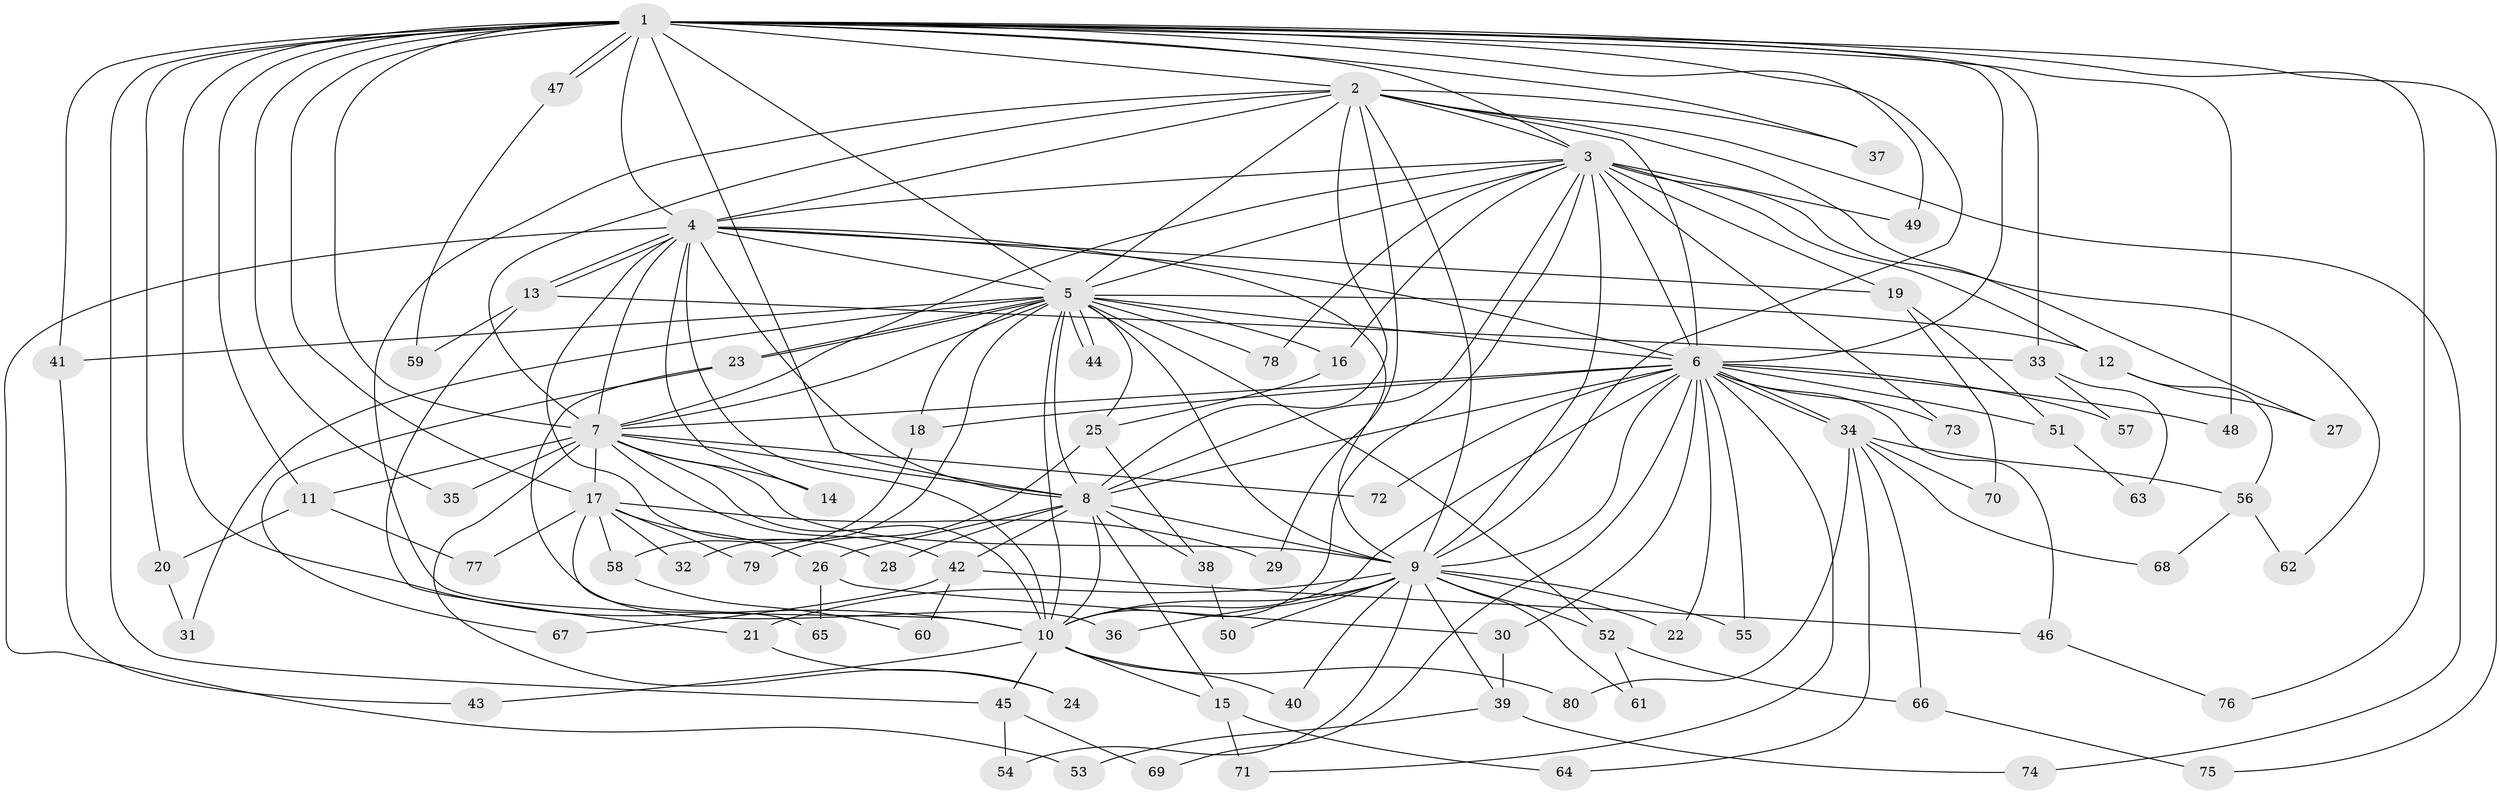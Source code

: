 // coarse degree distribution, {19: 0.041666666666666664, 21: 0.020833333333333332, 12: 0.020833333333333332, 1: 0.0625, 3: 0.16666666666666666, 4: 0.0625, 2: 0.5625, 6: 0.020833333333333332, 5: 0.020833333333333332, 9: 0.020833333333333332}
// Generated by graph-tools (version 1.1) at 2025/48/03/04/25 21:48:20]
// undirected, 80 vertices, 185 edges
graph export_dot {
graph [start="1"]
  node [color=gray90,style=filled];
  1;
  2;
  3;
  4;
  5;
  6;
  7;
  8;
  9;
  10;
  11;
  12;
  13;
  14;
  15;
  16;
  17;
  18;
  19;
  20;
  21;
  22;
  23;
  24;
  25;
  26;
  27;
  28;
  29;
  30;
  31;
  32;
  33;
  34;
  35;
  36;
  37;
  38;
  39;
  40;
  41;
  42;
  43;
  44;
  45;
  46;
  47;
  48;
  49;
  50;
  51;
  52;
  53;
  54;
  55;
  56;
  57;
  58;
  59;
  60;
  61;
  62;
  63;
  64;
  65;
  66;
  67;
  68;
  69;
  70;
  71;
  72;
  73;
  74;
  75;
  76;
  77;
  78;
  79;
  80;
  1 -- 2;
  1 -- 3;
  1 -- 4;
  1 -- 5;
  1 -- 6;
  1 -- 7;
  1 -- 8;
  1 -- 9;
  1 -- 10;
  1 -- 11;
  1 -- 17;
  1 -- 20;
  1 -- 33;
  1 -- 35;
  1 -- 37;
  1 -- 41;
  1 -- 45;
  1 -- 47;
  1 -- 47;
  1 -- 48;
  1 -- 49;
  1 -- 75;
  1 -- 76;
  2 -- 3;
  2 -- 4;
  2 -- 5;
  2 -- 6;
  2 -- 7;
  2 -- 8;
  2 -- 9;
  2 -- 10;
  2 -- 27;
  2 -- 29;
  2 -- 37;
  2 -- 74;
  3 -- 4;
  3 -- 5;
  3 -- 6;
  3 -- 7;
  3 -- 8;
  3 -- 9;
  3 -- 10;
  3 -- 12;
  3 -- 16;
  3 -- 19;
  3 -- 49;
  3 -- 62;
  3 -- 73;
  3 -- 78;
  4 -- 5;
  4 -- 6;
  4 -- 7;
  4 -- 8;
  4 -- 9;
  4 -- 10;
  4 -- 13;
  4 -- 13;
  4 -- 14;
  4 -- 19;
  4 -- 28;
  4 -- 53;
  5 -- 6;
  5 -- 7;
  5 -- 8;
  5 -- 9;
  5 -- 10;
  5 -- 12;
  5 -- 16;
  5 -- 18;
  5 -- 23;
  5 -- 23;
  5 -- 25;
  5 -- 31;
  5 -- 32;
  5 -- 41;
  5 -- 44;
  5 -- 44;
  5 -- 52;
  5 -- 78;
  6 -- 7;
  6 -- 8;
  6 -- 9;
  6 -- 10;
  6 -- 18;
  6 -- 22;
  6 -- 30;
  6 -- 34;
  6 -- 34;
  6 -- 46;
  6 -- 48;
  6 -- 51;
  6 -- 55;
  6 -- 57;
  6 -- 69;
  6 -- 71;
  6 -- 72;
  6 -- 73;
  7 -- 8;
  7 -- 9;
  7 -- 10;
  7 -- 11;
  7 -- 14;
  7 -- 17;
  7 -- 24;
  7 -- 35;
  7 -- 42;
  7 -- 72;
  8 -- 9;
  8 -- 10;
  8 -- 15;
  8 -- 26;
  8 -- 28;
  8 -- 38;
  8 -- 42;
  9 -- 10;
  9 -- 21;
  9 -- 22;
  9 -- 36;
  9 -- 39;
  9 -- 40;
  9 -- 50;
  9 -- 52;
  9 -- 54;
  9 -- 55;
  9 -- 61;
  10 -- 15;
  10 -- 40;
  10 -- 43;
  10 -- 45;
  10 -- 80;
  11 -- 20;
  11 -- 77;
  12 -- 27;
  12 -- 56;
  13 -- 21;
  13 -- 33;
  13 -- 59;
  15 -- 64;
  15 -- 71;
  16 -- 25;
  17 -- 26;
  17 -- 29;
  17 -- 32;
  17 -- 58;
  17 -- 65;
  17 -- 77;
  17 -- 79;
  18 -- 58;
  19 -- 51;
  19 -- 70;
  20 -- 31;
  21 -- 24;
  23 -- 36;
  23 -- 67;
  25 -- 38;
  25 -- 79;
  26 -- 30;
  26 -- 65;
  30 -- 39;
  33 -- 57;
  33 -- 63;
  34 -- 56;
  34 -- 64;
  34 -- 66;
  34 -- 68;
  34 -- 70;
  34 -- 80;
  38 -- 50;
  39 -- 53;
  39 -- 74;
  41 -- 43;
  42 -- 46;
  42 -- 60;
  42 -- 67;
  45 -- 54;
  45 -- 69;
  46 -- 76;
  47 -- 59;
  51 -- 63;
  52 -- 61;
  52 -- 66;
  56 -- 62;
  56 -- 68;
  58 -- 60;
  66 -- 75;
}
